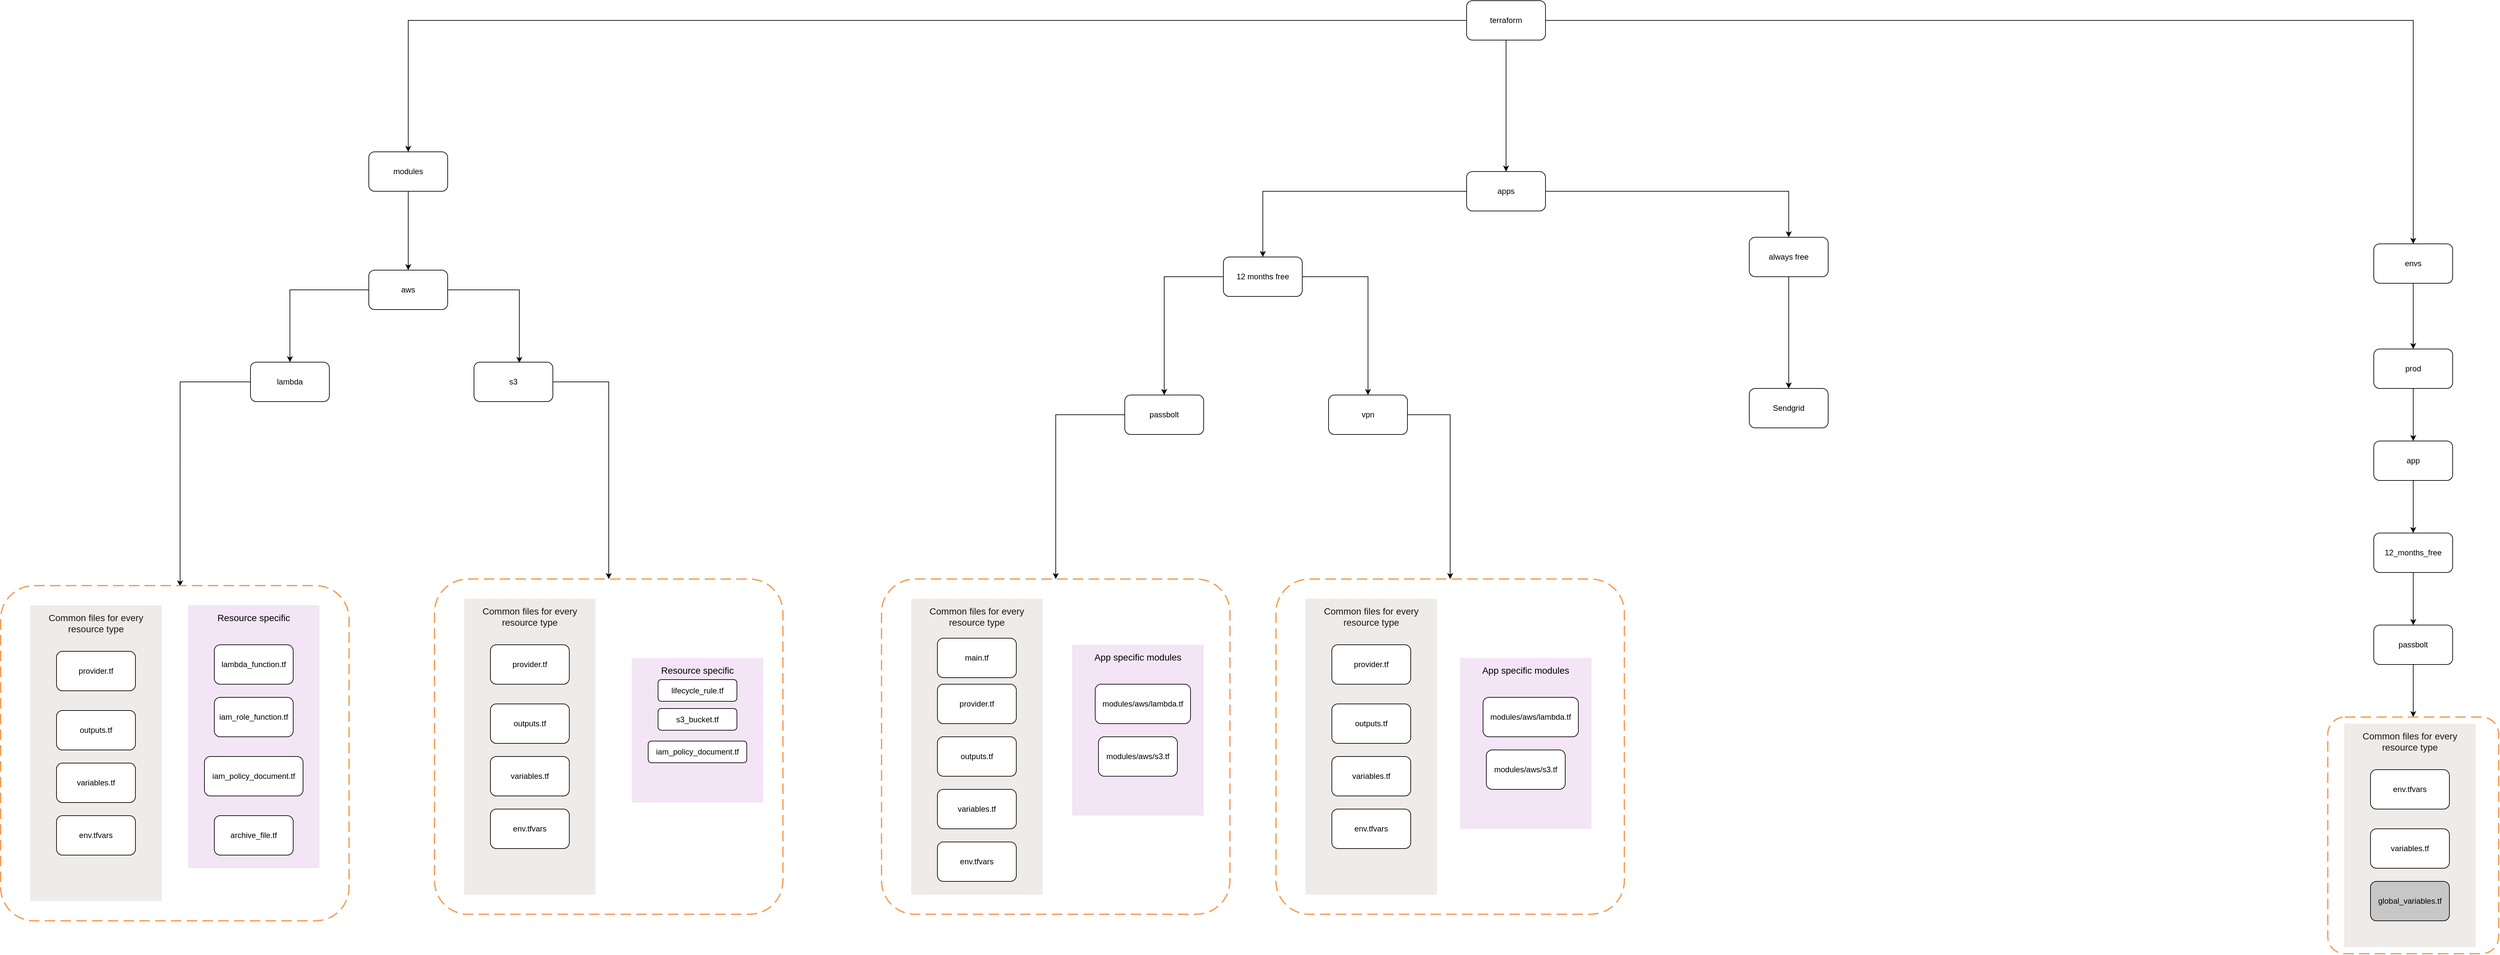 <mxfile version="23.1.5" type="device">
  <diagram name="Page-1" id="FnG8-0deIiRr8l6QQMx9">
    <mxGraphModel dx="3624" dy="1899" grid="1" gridSize="10" guides="1" tooltips="1" connect="1" arrows="1" fold="1" page="1" pageScale="1" pageWidth="850" pageHeight="1100" math="0" shadow="0">
      <root>
        <mxCell id="0" />
        <mxCell id="1" parent="0" />
        <mxCell id="Uurb_FAPzoqdF-IuGrbQ-3" value="" style="edgeStyle=orthogonalEdgeStyle;rounded=0;orthogonalLoop=1;jettySize=auto;html=1;exitX=0.5;exitY=1;exitDx=0;exitDy=0;" parent="1" source="Uurb_FAPzoqdF-IuGrbQ-1" target="Uurb_FAPzoqdF-IuGrbQ-2" edge="1">
          <mxGeometry relative="1" as="geometry" />
        </mxCell>
        <mxCell id="Uurb_FAPzoqdF-IuGrbQ-1" value="envs" style="rounded=1;whiteSpace=wrap;html=1;" parent="1" vertex="1">
          <mxGeometry x="1820" y="150" width="120" height="60" as="geometry" />
        </mxCell>
        <mxCell id="JysFIHqqkR7NagjXsvl2-91" value="" style="edgeStyle=orthogonalEdgeStyle;rounded=0;orthogonalLoop=1;jettySize=auto;html=1;" edge="1" parent="1" source="Uurb_FAPzoqdF-IuGrbQ-2" target="JysFIHqqkR7NagjXsvl2-90">
          <mxGeometry relative="1" as="geometry" />
        </mxCell>
        <mxCell id="Uurb_FAPzoqdF-IuGrbQ-2" value="prod" style="whiteSpace=wrap;html=1;rounded=1;" parent="1" vertex="1">
          <mxGeometry x="1820" y="310" width="120" height="60" as="geometry" />
        </mxCell>
        <mxCell id="Uurb_FAPzoqdF-IuGrbQ-7" style="edgeStyle=orthogonalEdgeStyle;rounded=0;orthogonalLoop=1;jettySize=auto;html=1;" parent="1" source="Uurb_FAPzoqdF-IuGrbQ-6" target="Uurb_FAPzoqdF-IuGrbQ-1" edge="1">
          <mxGeometry relative="1" as="geometry" />
        </mxCell>
        <mxCell id="Uurb_FAPzoqdF-IuGrbQ-9" style="edgeStyle=orthogonalEdgeStyle;rounded=0;orthogonalLoop=1;jettySize=auto;html=1;" parent="1" source="Uurb_FAPzoqdF-IuGrbQ-6" target="Uurb_FAPzoqdF-IuGrbQ-8" edge="1">
          <mxGeometry relative="1" as="geometry" />
        </mxCell>
        <mxCell id="Uurb_FAPzoqdF-IuGrbQ-11" style="edgeStyle=orthogonalEdgeStyle;rounded=0;orthogonalLoop=1;jettySize=auto;html=1;exitX=0.5;exitY=1;exitDx=0;exitDy=0;" parent="1" source="Uurb_FAPzoqdF-IuGrbQ-6" target="Uurb_FAPzoqdF-IuGrbQ-10" edge="1">
          <mxGeometry relative="1" as="geometry" />
        </mxCell>
        <mxCell id="Uurb_FAPzoqdF-IuGrbQ-6" value="terraform" style="rounded=1;whiteSpace=wrap;html=1;" parent="1" vertex="1">
          <mxGeometry x="440" y="-220" width="120" height="60" as="geometry" />
        </mxCell>
        <mxCell id="Uurb_FAPzoqdF-IuGrbQ-21" style="edgeStyle=orthogonalEdgeStyle;rounded=0;orthogonalLoop=1;jettySize=auto;html=1;" parent="1" source="Uurb_FAPzoqdF-IuGrbQ-8" target="Uurb_FAPzoqdF-IuGrbQ-20" edge="1">
          <mxGeometry relative="1" as="geometry" />
        </mxCell>
        <mxCell id="Uurb_FAPzoqdF-IuGrbQ-8" value="modules" style="rounded=1;whiteSpace=wrap;html=1;" parent="1" vertex="1">
          <mxGeometry x="-1230" y="10" width="120" height="60" as="geometry" />
        </mxCell>
        <mxCell id="Uurb_FAPzoqdF-IuGrbQ-13" style="edgeStyle=orthogonalEdgeStyle;rounded=0;orthogonalLoop=1;jettySize=auto;html=1;" parent="1" source="Uurb_FAPzoqdF-IuGrbQ-10" target="Uurb_FAPzoqdF-IuGrbQ-12" edge="1">
          <mxGeometry relative="1" as="geometry" />
        </mxCell>
        <mxCell id="Uurb_FAPzoqdF-IuGrbQ-15" style="edgeStyle=orthogonalEdgeStyle;rounded=0;orthogonalLoop=1;jettySize=auto;html=1;" parent="1" source="Uurb_FAPzoqdF-IuGrbQ-10" target="Uurb_FAPzoqdF-IuGrbQ-14" edge="1">
          <mxGeometry relative="1" as="geometry" />
        </mxCell>
        <mxCell id="Uurb_FAPzoqdF-IuGrbQ-10" value="apps" style="rounded=1;whiteSpace=wrap;html=1;" parent="1" vertex="1">
          <mxGeometry x="440" y="40" width="120" height="60" as="geometry" />
        </mxCell>
        <mxCell id="Uurb_FAPzoqdF-IuGrbQ-17" style="edgeStyle=orthogonalEdgeStyle;rounded=0;orthogonalLoop=1;jettySize=auto;html=1;" parent="1" source="Uurb_FAPzoqdF-IuGrbQ-12" target="Uurb_FAPzoqdF-IuGrbQ-16" edge="1">
          <mxGeometry relative="1" as="geometry" />
        </mxCell>
        <mxCell id="Uurb_FAPzoqdF-IuGrbQ-19" style="edgeStyle=orthogonalEdgeStyle;rounded=0;orthogonalLoop=1;jettySize=auto;html=1;exitX=1;exitY=0.5;exitDx=0;exitDy=0;" parent="1" source="Uurb_FAPzoqdF-IuGrbQ-12" target="Uurb_FAPzoqdF-IuGrbQ-18" edge="1">
          <mxGeometry relative="1" as="geometry" />
        </mxCell>
        <mxCell id="Uurb_FAPzoqdF-IuGrbQ-12" value="12 months free" style="rounded=1;whiteSpace=wrap;html=1;" parent="1" vertex="1">
          <mxGeometry x="70" y="170" width="120" height="60" as="geometry" />
        </mxCell>
        <mxCell id="JysFIHqqkR7NagjXsvl2-77" style="edgeStyle=orthogonalEdgeStyle;rounded=0;orthogonalLoop=1;jettySize=auto;html=1;entryX=0.5;entryY=0;entryDx=0;entryDy=0;" edge="1" parent="1" source="Uurb_FAPzoqdF-IuGrbQ-14" target="JysFIHqqkR7NagjXsvl2-74">
          <mxGeometry relative="1" as="geometry" />
        </mxCell>
        <mxCell id="Uurb_FAPzoqdF-IuGrbQ-14" value="always free" style="rounded=1;whiteSpace=wrap;html=1;" parent="1" vertex="1">
          <mxGeometry x="870" y="140" width="120" height="60" as="geometry" />
        </mxCell>
        <mxCell id="JysFIHqqkR7NagjXsvl2-63" style="edgeStyle=orthogonalEdgeStyle;rounded=0;orthogonalLoop=1;jettySize=auto;html=1;entryX=0.5;entryY=0;entryDx=0;entryDy=0;exitX=0;exitY=0.5;exitDx=0;exitDy=0;" edge="1" parent="1" source="Uurb_FAPzoqdF-IuGrbQ-16" target="JysFIHqqkR7NagjXsvl2-42">
          <mxGeometry relative="1" as="geometry" />
        </mxCell>
        <mxCell id="Uurb_FAPzoqdF-IuGrbQ-16" value="passbolt" style="rounded=1;whiteSpace=wrap;html=1;" parent="1" vertex="1">
          <mxGeometry x="-80" y="380" width="120" height="60" as="geometry" />
        </mxCell>
        <mxCell id="JysFIHqqkR7NagjXsvl2-64" style="edgeStyle=orthogonalEdgeStyle;rounded=0;orthogonalLoop=1;jettySize=auto;html=1;entryX=0.5;entryY=0;entryDx=0;entryDy=0;exitX=1;exitY=0.5;exitDx=0;exitDy=0;" edge="1" parent="1" source="Uurb_FAPzoqdF-IuGrbQ-18" target="JysFIHqqkR7NagjXsvl2-56">
          <mxGeometry relative="1" as="geometry" />
        </mxCell>
        <mxCell id="Uurb_FAPzoqdF-IuGrbQ-18" value="vpn" style="rounded=1;whiteSpace=wrap;html=1;" parent="1" vertex="1">
          <mxGeometry x="230" y="380" width="120" height="60" as="geometry" />
        </mxCell>
        <mxCell id="Uurb_FAPzoqdF-IuGrbQ-23" style="edgeStyle=orthogonalEdgeStyle;rounded=0;orthogonalLoop=1;jettySize=auto;html=1;" parent="1" source="Uurb_FAPzoqdF-IuGrbQ-20" target="Uurb_FAPzoqdF-IuGrbQ-22" edge="1">
          <mxGeometry relative="1" as="geometry" />
        </mxCell>
        <mxCell id="Uurb_FAPzoqdF-IuGrbQ-25" style="edgeStyle=orthogonalEdgeStyle;rounded=0;orthogonalLoop=1;jettySize=auto;html=1;entryX=0.575;entryY=0.017;entryDx=0;entryDy=0;exitX=1;exitY=0.5;exitDx=0;exitDy=0;entryPerimeter=0;" parent="1" source="Uurb_FAPzoqdF-IuGrbQ-20" target="Uurb_FAPzoqdF-IuGrbQ-24" edge="1">
          <mxGeometry relative="1" as="geometry">
            <mxPoint x="-507.5" y="170" as="sourcePoint" />
            <mxPoint x="-462.5" y="270" as="targetPoint" />
          </mxGeometry>
        </mxCell>
        <mxCell id="Uurb_FAPzoqdF-IuGrbQ-20" value="aws" style="rounded=1;whiteSpace=wrap;html=1;" parent="1" vertex="1">
          <mxGeometry x="-1230" y="190" width="120" height="60" as="geometry" />
        </mxCell>
        <mxCell id="JysFIHqqkR7NagjXsvl2-17" style="edgeStyle=orthogonalEdgeStyle;rounded=0;orthogonalLoop=1;jettySize=auto;html=1;entryX=0.515;entryY=0.002;entryDx=0;entryDy=0;exitX=0;exitY=0.5;exitDx=0;exitDy=0;entryPerimeter=0;" edge="1" parent="1" source="Uurb_FAPzoqdF-IuGrbQ-22" target="JysFIHqqkR7NagjXsvl2-12">
          <mxGeometry relative="1" as="geometry">
            <mxPoint x="-854.941" y="300" as="sourcePoint" />
            <mxPoint x="-1080" y="460" as="targetPoint" />
          </mxGeometry>
        </mxCell>
        <mxCell id="Uurb_FAPzoqdF-IuGrbQ-22" value="lambda" style="rounded=1;whiteSpace=wrap;html=1;" parent="1" vertex="1">
          <mxGeometry x="-1410" y="330" width="120" height="60" as="geometry" />
        </mxCell>
        <mxCell id="JysFIHqqkR7NagjXsvl2-34" style="edgeStyle=orthogonalEdgeStyle;rounded=0;orthogonalLoop=1;jettySize=auto;html=1;entryX=0.5;entryY=0;entryDx=0;entryDy=0;exitX=1;exitY=0.5;exitDx=0;exitDy=0;" edge="1" parent="1" source="Uurb_FAPzoqdF-IuGrbQ-24" target="JysFIHqqkR7NagjXsvl2-25">
          <mxGeometry relative="1" as="geometry" />
        </mxCell>
        <mxCell id="Uurb_FAPzoqdF-IuGrbQ-24" value="s3" style="rounded=1;whiteSpace=wrap;html=1;" parent="1" vertex="1">
          <mxGeometry x="-1070" y="330" width="120" height="60" as="geometry" />
        </mxCell>
        <mxCell id="JysFIHqqkR7NagjXsvl2-16" value="" style="group" vertex="1" connectable="0" parent="1">
          <mxGeometry x="-1790" y="670" width="530" height="510" as="geometry" />
        </mxCell>
        <mxCell id="JysFIHqqkR7NagjXsvl2-5" value="" style="group" vertex="1" connectable="0" parent="JysFIHqqkR7NagjXsvl2-16">
          <mxGeometry x="45" y="30" width="200" height="450" as="geometry" />
        </mxCell>
        <mxCell id="JysFIHqqkR7NagjXsvl2-4" value="&lt;font style=&quot;font-size: 14px;&quot; color=&quot;#171717&quot;&gt;Common files for every resource type&lt;/font&gt;" style="sketch=0;points=[[0,0,0],[0.25,0,0],[0.5,0,0],[0.75,0,0],[1,0,0],[1,0.25,0],[1,0.5,0],[1,0.75,0],[1,1,0],[0.75,1,0],[0.5,1,0],[0.25,1,0],[0,1,0],[0,0.75,0],[0,0.5,0],[0,0.25,0]];rounded=1;absoluteArcSize=1;arcSize=2;html=1;strokeColor=none;gradientColor=none;shadow=0;dashed=0;fontSize=12;fontColor=#9E9E9E;align=center;verticalAlign=top;spacing=10;spacingTop=-4;whiteSpace=wrap;fillColor=#EFEBE9;" vertex="1" parent="JysFIHqqkR7NagjXsvl2-5">
          <mxGeometry width="200" height="450" as="geometry" />
        </mxCell>
        <mxCell id="Uurb_FAPzoqdF-IuGrbQ-26" value="outputs.tf" style="rounded=1;whiteSpace=wrap;html=1;" parent="JysFIHqqkR7NagjXsvl2-5" vertex="1">
          <mxGeometry x="40" y="160" width="120" height="60" as="geometry" />
        </mxCell>
        <mxCell id="Uurb_FAPzoqdF-IuGrbQ-27" value="provider.tf" style="whiteSpace=wrap;html=1;rounded=1;" parent="JysFIHqqkR7NagjXsvl2-5" vertex="1">
          <mxGeometry x="40" y="70" width="120" height="60" as="geometry" />
        </mxCell>
        <mxCell id="Uurb_FAPzoqdF-IuGrbQ-29" value="variables.tf" style="whiteSpace=wrap;html=1;rounded=1;" parent="JysFIHqqkR7NagjXsvl2-5" vertex="1">
          <mxGeometry x="40" y="240" width="120" height="60" as="geometry" />
        </mxCell>
        <mxCell id="Uurb_FAPzoqdF-IuGrbQ-31" value="env.tfvars" style="whiteSpace=wrap;html=1;rounded=1;" parent="JysFIHqqkR7NagjXsvl2-5" vertex="1">
          <mxGeometry x="40" y="320" width="120" height="60" as="geometry" />
        </mxCell>
        <mxCell id="JysFIHqqkR7NagjXsvl2-12" value="" style="rounded=1;arcSize=10;dashed=1;strokeColor=#F59D56;fillColor=none;gradientColor=none;dashPattern=8 4;strokeWidth=2;" vertex="1" parent="JysFIHqqkR7NagjXsvl2-16">
          <mxGeometry width="530" height="510" as="geometry" />
        </mxCell>
        <mxCell id="JysFIHqqkR7NagjXsvl2-13" value="" style="group" vertex="1" connectable="0" parent="JysFIHqqkR7NagjXsvl2-16">
          <mxGeometry x="285" y="30" width="200" height="400" as="geometry" />
        </mxCell>
        <mxCell id="JysFIHqqkR7NagjXsvl2-11" value="&lt;font color=&quot;#000000&quot; style=&quot;font-size: 14px;&quot;&gt;Resource specific&lt;/font&gt;" style="sketch=0;points=[[0,0,0],[0.25,0,0],[0.5,0,0],[0.75,0,0],[1,0,0],[1,0.25,0],[1,0.5,0],[1,0.75,0],[1,1,0],[0.75,1,0],[0.5,1,0],[0.25,1,0],[0,1,0],[0,0.75,0],[0,0.5,0],[0,0.25,0]];rounded=1;absoluteArcSize=1;arcSize=2;html=1;strokeColor=none;gradientColor=none;shadow=0;dashed=0;fontSize=12;fontColor=#9E9E9E;align=center;verticalAlign=top;spacing=10;spacingTop=-4;whiteSpace=wrap;fillColor=#F3E5F5;" vertex="1" parent="JysFIHqqkR7NagjXsvl2-13">
          <mxGeometry width="200" height="400" as="geometry" />
        </mxCell>
        <mxCell id="JysFIHqqkR7NagjXsvl2-1" value="lambda_function.tf" style="rounded=1;whiteSpace=wrap;html=1;" vertex="1" parent="JysFIHqqkR7NagjXsvl2-13">
          <mxGeometry x="40" y="60" width="120" height="60" as="geometry" />
        </mxCell>
        <mxCell id="JysFIHqqkR7NagjXsvl2-2" value="iam_role_function.tf" style="whiteSpace=wrap;html=1;rounded=1;" vertex="1" parent="JysFIHqqkR7NagjXsvl2-13">
          <mxGeometry x="40" y="140" width="120" height="60" as="geometry" />
        </mxCell>
        <mxCell id="JysFIHqqkR7NagjXsvl2-6" value="iam_policy_document.tf" style="whiteSpace=wrap;html=1;rounded=1;" vertex="1" parent="JysFIHqqkR7NagjXsvl2-13">
          <mxGeometry x="25" y="230" width="150" height="60" as="geometry" />
        </mxCell>
        <mxCell id="JysFIHqqkR7NagjXsvl2-8" value="archive_file.tf" style="whiteSpace=wrap;html=1;rounded=1;" vertex="1" parent="JysFIHqqkR7NagjXsvl2-13">
          <mxGeometry x="40" y="320" width="120" height="60" as="geometry" />
        </mxCell>
        <mxCell id="JysFIHqqkR7NagjXsvl2-18" value="" style="group" vertex="1" connectable="0" parent="1">
          <mxGeometry x="-1130" y="660" width="530" height="510" as="geometry" />
        </mxCell>
        <mxCell id="JysFIHqqkR7NagjXsvl2-19" value="" style="group" vertex="1" connectable="0" parent="JysFIHqqkR7NagjXsvl2-18">
          <mxGeometry x="45" y="30" width="200" height="450" as="geometry" />
        </mxCell>
        <mxCell id="JysFIHqqkR7NagjXsvl2-20" value="&lt;font style=&quot;font-size: 14px;&quot; color=&quot;#171717&quot;&gt;Common files for every resource type&lt;/font&gt;" style="sketch=0;points=[[0,0,0],[0.25,0,0],[0.5,0,0],[0.75,0,0],[1,0,0],[1,0.25,0],[1,0.5,0],[1,0.75,0],[1,1,0],[0.75,1,0],[0.5,1,0],[0.25,1,0],[0,1,0],[0,0.75,0],[0,0.5,0],[0,0.25,0]];rounded=1;absoluteArcSize=1;arcSize=2;html=1;strokeColor=none;gradientColor=none;shadow=0;dashed=0;fontSize=12;fontColor=#9E9E9E;align=center;verticalAlign=top;spacing=10;spacingTop=-4;whiteSpace=wrap;fillColor=#EFEBE9;" vertex="1" parent="JysFIHqqkR7NagjXsvl2-19">
          <mxGeometry width="200" height="450" as="geometry" />
        </mxCell>
        <mxCell id="JysFIHqqkR7NagjXsvl2-21" value="outputs.tf" style="rounded=1;whiteSpace=wrap;html=1;" vertex="1" parent="JysFIHqqkR7NagjXsvl2-19">
          <mxGeometry x="40" y="160" width="120" height="60" as="geometry" />
        </mxCell>
        <mxCell id="JysFIHqqkR7NagjXsvl2-22" value="provider.tf" style="whiteSpace=wrap;html=1;rounded=1;" vertex="1" parent="JysFIHqqkR7NagjXsvl2-19">
          <mxGeometry x="40" y="70" width="120" height="60" as="geometry" />
        </mxCell>
        <mxCell id="JysFIHqqkR7NagjXsvl2-23" value="variables.tf" style="whiteSpace=wrap;html=1;rounded=1;" vertex="1" parent="JysFIHqqkR7NagjXsvl2-19">
          <mxGeometry x="40" y="240" width="120" height="60" as="geometry" />
        </mxCell>
        <mxCell id="JysFIHqqkR7NagjXsvl2-24" value="env.tfvars" style="whiteSpace=wrap;html=1;rounded=1;" vertex="1" parent="JysFIHqqkR7NagjXsvl2-19">
          <mxGeometry x="40" y="320" width="120" height="60" as="geometry" />
        </mxCell>
        <mxCell id="JysFIHqqkR7NagjXsvl2-25" value="" style="rounded=1;arcSize=10;dashed=1;strokeColor=#F59D56;fillColor=none;gradientColor=none;dashPattern=8 4;strokeWidth=2;" vertex="1" parent="JysFIHqqkR7NagjXsvl2-18">
          <mxGeometry width="530" height="510" as="geometry" />
        </mxCell>
        <mxCell id="JysFIHqqkR7NagjXsvl2-68" value="" style="group" vertex="1" connectable="0" parent="JysFIHqqkR7NagjXsvl2-18">
          <mxGeometry x="300" y="120" width="200" height="220" as="geometry" />
        </mxCell>
        <mxCell id="JysFIHqqkR7NagjXsvl2-27" value="&lt;font color=&quot;#000000&quot; style=&quot;font-size: 14px;&quot;&gt;Resource specific&lt;/font&gt;" style="sketch=0;points=[[0,0,0],[0.25,0,0],[0.5,0,0],[0.75,0,0],[1,0,0],[1,0.25,0],[1,0.5,0],[1,0.75,0],[1,1,0],[0.75,1,0],[0.5,1,0],[0.25,1,0],[0,1,0],[0,0.75,0],[0,0.5,0],[0,0.25,0]];rounded=1;absoluteArcSize=1;arcSize=2;html=1;strokeColor=none;gradientColor=none;shadow=0;dashed=0;fontSize=12;fontColor=#9E9E9E;align=center;verticalAlign=top;spacing=10;spacingTop=-4;whiteSpace=wrap;fillColor=#F3E5F5;" vertex="1" parent="JysFIHqqkR7NagjXsvl2-68">
          <mxGeometry width="200" height="220" as="geometry" />
        </mxCell>
        <mxCell id="JysFIHqqkR7NagjXsvl2-28" value="lifecycle_rule.tf" style="rounded=1;whiteSpace=wrap;html=1;" vertex="1" parent="JysFIHqqkR7NagjXsvl2-68">
          <mxGeometry x="40" y="33" width="120" height="33" as="geometry" />
        </mxCell>
        <mxCell id="JysFIHqqkR7NagjXsvl2-29" value="s3_bucket.tf" style="whiteSpace=wrap;html=1;rounded=1;" vertex="1" parent="JysFIHqqkR7NagjXsvl2-68">
          <mxGeometry x="40" y="77" width="120" height="33" as="geometry" />
        </mxCell>
        <mxCell id="JysFIHqqkR7NagjXsvl2-30" value="iam_policy_document.tf" style="whiteSpace=wrap;html=1;rounded=1;" vertex="1" parent="JysFIHqqkR7NagjXsvl2-68">
          <mxGeometry x="25" y="126.5" width="150" height="33" as="geometry" />
        </mxCell>
        <mxCell id="JysFIHqqkR7NagjXsvl2-49" value="" style="group" vertex="1" connectable="0" parent="1">
          <mxGeometry x="150" y="660" width="530" height="510" as="geometry" />
        </mxCell>
        <mxCell id="JysFIHqqkR7NagjXsvl2-50" value="" style="group" vertex="1" connectable="0" parent="JysFIHqqkR7NagjXsvl2-49">
          <mxGeometry x="45" y="30" width="200" height="450" as="geometry" />
        </mxCell>
        <mxCell id="JysFIHqqkR7NagjXsvl2-51" value="&lt;font style=&quot;font-size: 14px;&quot; color=&quot;#171717&quot;&gt;Common files for every resource type&lt;/font&gt;" style="sketch=0;points=[[0,0,0],[0.25,0,0],[0.5,0,0],[0.75,0,0],[1,0,0],[1,0.25,0],[1,0.5,0],[1,0.75,0],[1,1,0],[0.75,1,0],[0.5,1,0],[0.25,1,0],[0,1,0],[0,0.75,0],[0,0.5,0],[0,0.25,0]];rounded=1;absoluteArcSize=1;arcSize=2;html=1;strokeColor=none;gradientColor=none;shadow=0;dashed=0;fontSize=12;fontColor=#9E9E9E;align=center;verticalAlign=top;spacing=10;spacingTop=-4;whiteSpace=wrap;fillColor=#EFEBE9;" vertex="1" parent="JysFIHqqkR7NagjXsvl2-50">
          <mxGeometry width="200" height="450" as="geometry" />
        </mxCell>
        <mxCell id="JysFIHqqkR7NagjXsvl2-52" value="outputs.tf" style="rounded=1;whiteSpace=wrap;html=1;" vertex="1" parent="JysFIHqqkR7NagjXsvl2-50">
          <mxGeometry x="40" y="160" width="120" height="60" as="geometry" />
        </mxCell>
        <mxCell id="JysFIHqqkR7NagjXsvl2-53" value="provider.tf" style="whiteSpace=wrap;html=1;rounded=1;" vertex="1" parent="JysFIHqqkR7NagjXsvl2-50">
          <mxGeometry x="40" y="70" width="120" height="60" as="geometry" />
        </mxCell>
        <mxCell id="JysFIHqqkR7NagjXsvl2-54" value="variables.tf" style="whiteSpace=wrap;html=1;rounded=1;" vertex="1" parent="JysFIHqqkR7NagjXsvl2-50">
          <mxGeometry x="40" y="240" width="120" height="60" as="geometry" />
        </mxCell>
        <mxCell id="JysFIHqqkR7NagjXsvl2-55" value="env.tfvars" style="whiteSpace=wrap;html=1;rounded=1;" vertex="1" parent="JysFIHqqkR7NagjXsvl2-50">
          <mxGeometry x="40" y="320" width="120" height="60" as="geometry" />
        </mxCell>
        <mxCell id="JysFIHqqkR7NagjXsvl2-56" value="" style="rounded=1;arcSize=10;dashed=1;strokeColor=#F59D56;fillColor=none;gradientColor=none;dashPattern=8 4;strokeWidth=2;" vertex="1" parent="JysFIHqqkR7NagjXsvl2-49">
          <mxGeometry width="530" height="510" as="geometry" />
        </mxCell>
        <mxCell id="JysFIHqqkR7NagjXsvl2-70" value="" style="group" vertex="1" connectable="0" parent="JysFIHqqkR7NagjXsvl2-49">
          <mxGeometry x="280" y="120" width="200" height="260" as="geometry" />
        </mxCell>
        <mxCell id="JysFIHqqkR7NagjXsvl2-71" value="&lt;font color=&quot;#000000&quot; style=&quot;font-size: 14px;&quot;&gt;App specific modules&lt;/font&gt;" style="sketch=0;points=[[0,0,0],[0.25,0,0],[0.5,0,0],[0.75,0,0],[1,0,0],[1,0.25,0],[1,0.5,0],[1,0.75,0],[1,1,0],[0.75,1,0],[0.5,1,0],[0.25,1,0],[0,1,0],[0,0.75,0],[0,0.5,0],[0,0.25,0]];rounded=1;absoluteArcSize=1;arcSize=2;html=1;strokeColor=none;gradientColor=none;shadow=0;dashed=0;fontSize=12;fontColor=#9E9E9E;align=center;verticalAlign=top;spacing=10;spacingTop=-4;whiteSpace=wrap;fillColor=#F3E5F5;movable=1;resizable=1;rotatable=1;deletable=1;editable=1;locked=0;connectable=1;container=0;" vertex="1" parent="JysFIHqqkR7NagjXsvl2-70">
          <mxGeometry width="200" height="260" as="geometry" />
        </mxCell>
        <mxCell id="JysFIHqqkR7NagjXsvl2-72" value="modules/aws/lambda.tf" style="rounded=1;whiteSpace=wrap;html=1;movable=1;resizable=1;rotatable=1;deletable=1;editable=1;locked=0;connectable=1;container=0;" vertex="1" parent="JysFIHqqkR7NagjXsvl2-70">
          <mxGeometry x="35" y="60" width="145" height="60" as="geometry" />
        </mxCell>
        <mxCell id="JysFIHqqkR7NagjXsvl2-73" value="modules/aws/s3.tf" style="whiteSpace=wrap;html=1;rounded=1;movable=1;resizable=1;rotatable=1;deletable=1;editable=1;locked=0;connectable=1;container=0;" vertex="1" parent="JysFIHqqkR7NagjXsvl2-70">
          <mxGeometry x="40" y="140" width="120" height="60" as="geometry" />
        </mxCell>
        <mxCell id="JysFIHqqkR7NagjXsvl2-42" value="" style="rounded=1;arcSize=10;dashed=1;strokeColor=#F59D56;fillColor=none;gradientColor=none;dashPattern=8 4;strokeWidth=2;movable=1;resizable=1;rotatable=1;deletable=1;editable=1;locked=0;connectable=1;container=0;" vertex="1" parent="1">
          <mxGeometry x="-450" y="660" width="530" height="510" as="geometry" />
        </mxCell>
        <mxCell id="JysFIHqqkR7NagjXsvl2-37" value="&lt;font style=&quot;font-size: 14px;&quot; color=&quot;#171717&quot;&gt;Common files for every resource type&lt;/font&gt;" style="sketch=0;points=[[0,0,0],[0.25,0,0],[0.5,0,0],[0.75,0,0],[1,0,0],[1,0.25,0],[1,0.5,0],[1,0.75,0],[1,1,0],[0.75,1,0],[0.5,1,0],[0.25,1,0],[0,1,0],[0,0.75,0],[0,0.5,0],[0,0.25,0]];rounded=1;absoluteArcSize=1;arcSize=2;html=1;strokeColor=none;gradientColor=none;shadow=0;dashed=0;fontSize=12;fontColor=#9E9E9E;align=center;verticalAlign=top;spacing=10;spacingTop=-4;whiteSpace=wrap;fillColor=#EFEBE9;movable=1;resizable=1;rotatable=1;deletable=1;editable=1;locked=0;connectable=1;container=0;" vertex="1" parent="1">
          <mxGeometry x="-405" y="690" width="200" height="450" as="geometry" />
        </mxCell>
        <mxCell id="JysFIHqqkR7NagjXsvl2-38" value="outputs.tf" style="rounded=1;whiteSpace=wrap;html=1;movable=1;resizable=1;rotatable=1;deletable=1;editable=1;locked=0;connectable=1;container=0;" vertex="1" parent="1">
          <mxGeometry x="-365" y="900" width="120" height="60" as="geometry" />
        </mxCell>
        <mxCell id="JysFIHqqkR7NagjXsvl2-39" value="provider.tf" style="whiteSpace=wrap;html=1;rounded=1;movable=1;resizable=1;rotatable=1;deletable=1;editable=1;locked=0;connectable=1;container=0;" vertex="1" parent="1">
          <mxGeometry x="-365" y="820" width="120" height="60" as="geometry" />
        </mxCell>
        <mxCell id="JysFIHqqkR7NagjXsvl2-40" value="variables.tf" style="whiteSpace=wrap;html=1;rounded=1;movable=1;resizable=1;rotatable=1;deletable=1;editable=1;locked=0;connectable=1;container=0;" vertex="1" parent="1">
          <mxGeometry x="-365" y="980" width="120" height="60" as="geometry" />
        </mxCell>
        <mxCell id="JysFIHqqkR7NagjXsvl2-41" value="env.tfvars" style="whiteSpace=wrap;html=1;rounded=1;movable=1;resizable=1;rotatable=1;deletable=1;editable=1;locked=0;connectable=1;container=0;" vertex="1" parent="1">
          <mxGeometry x="-365" y="1060" width="120" height="60" as="geometry" />
        </mxCell>
        <mxCell id="JysFIHqqkR7NagjXsvl2-65" value="main.tf" style="whiteSpace=wrap;html=1;rounded=1;movable=1;resizable=1;rotatable=1;deletable=1;editable=1;locked=0;connectable=1;container=0;" vertex="1" parent="1">
          <mxGeometry x="-365" y="750" width="120" height="60" as="geometry" />
        </mxCell>
        <mxCell id="JysFIHqqkR7NagjXsvl2-69" value="" style="group" vertex="1" connectable="0" parent="1">
          <mxGeometry x="-160" y="760" width="200" height="260" as="geometry" />
        </mxCell>
        <mxCell id="JysFIHqqkR7NagjXsvl2-44" value="&lt;font color=&quot;#000000&quot; style=&quot;font-size: 14px;&quot;&gt;App specific modules&lt;/font&gt;" style="sketch=0;points=[[0,0,0],[0.25,0,0],[0.5,0,0],[0.75,0,0],[1,0,0],[1,0.25,0],[1,0.5,0],[1,0.75,0],[1,1,0],[0.75,1,0],[0.5,1,0],[0.25,1,0],[0,1,0],[0,0.75,0],[0,0.5,0],[0,0.25,0]];rounded=1;absoluteArcSize=1;arcSize=2;html=1;strokeColor=none;gradientColor=none;shadow=0;dashed=0;fontSize=12;fontColor=#9E9E9E;align=center;verticalAlign=top;spacing=10;spacingTop=-4;whiteSpace=wrap;fillColor=#F3E5F5;movable=1;resizable=1;rotatable=1;deletable=1;editable=1;locked=0;connectable=1;container=0;" vertex="1" parent="JysFIHqqkR7NagjXsvl2-69">
          <mxGeometry width="200" height="260" as="geometry" />
        </mxCell>
        <mxCell id="JysFIHqqkR7NagjXsvl2-45" value="modules/aws/lambda.tf" style="rounded=1;whiteSpace=wrap;html=1;movable=1;resizable=1;rotatable=1;deletable=1;editable=1;locked=0;connectable=1;container=0;" vertex="1" parent="JysFIHqqkR7NagjXsvl2-69">
          <mxGeometry x="35" y="60" width="145" height="60" as="geometry" />
        </mxCell>
        <mxCell id="JysFIHqqkR7NagjXsvl2-46" value="modules/aws/s3.tf" style="whiteSpace=wrap;html=1;rounded=1;movable=1;resizable=1;rotatable=1;deletable=1;editable=1;locked=0;connectable=1;container=0;" vertex="1" parent="JysFIHqqkR7NagjXsvl2-69">
          <mxGeometry x="40" y="140" width="120" height="60" as="geometry" />
        </mxCell>
        <mxCell id="JysFIHqqkR7NagjXsvl2-74" value="Sendgrid" style="rounded=1;whiteSpace=wrap;html=1;" vertex="1" parent="1">
          <mxGeometry x="870" y="370" width="120" height="60" as="geometry" />
        </mxCell>
        <mxCell id="JysFIHqqkR7NagjXsvl2-93" value="" style="edgeStyle=orthogonalEdgeStyle;rounded=0;orthogonalLoop=1;jettySize=auto;html=1;" edge="1" parent="1" source="JysFIHqqkR7NagjXsvl2-90" target="JysFIHqqkR7NagjXsvl2-92">
          <mxGeometry relative="1" as="geometry" />
        </mxCell>
        <mxCell id="JysFIHqqkR7NagjXsvl2-90" value="app" style="whiteSpace=wrap;html=1;rounded=1;" vertex="1" parent="1">
          <mxGeometry x="1820" y="450" width="120" height="60" as="geometry" />
        </mxCell>
        <mxCell id="JysFIHqqkR7NagjXsvl2-95" value="" style="edgeStyle=orthogonalEdgeStyle;rounded=0;orthogonalLoop=1;jettySize=auto;html=1;" edge="1" parent="1" source="JysFIHqqkR7NagjXsvl2-92" target="JysFIHqqkR7NagjXsvl2-94">
          <mxGeometry relative="1" as="geometry" />
        </mxCell>
        <mxCell id="JysFIHqqkR7NagjXsvl2-92" value="12_months_free" style="whiteSpace=wrap;html=1;rounded=1;" vertex="1" parent="1">
          <mxGeometry x="1820" y="590" width="120" height="60" as="geometry" />
        </mxCell>
        <mxCell id="JysFIHqqkR7NagjXsvl2-98" style="edgeStyle=orthogonalEdgeStyle;rounded=0;orthogonalLoop=1;jettySize=auto;html=1;entryX=0.5;entryY=0;entryDx=0;entryDy=0;" edge="1" parent="1" source="JysFIHqqkR7NagjXsvl2-94" target="JysFIHqqkR7NagjXsvl2-85">
          <mxGeometry relative="1" as="geometry" />
        </mxCell>
        <mxCell id="JysFIHqqkR7NagjXsvl2-94" value="passbolt" style="whiteSpace=wrap;html=1;rounded=1;" vertex="1" parent="1">
          <mxGeometry x="1820" y="730" width="120" height="60" as="geometry" />
        </mxCell>
        <mxCell id="JysFIHqqkR7NagjXsvl2-96" value="" style="group" vertex="1" connectable="0" parent="1">
          <mxGeometry x="1750" y="870" width="260" height="360" as="geometry" />
        </mxCell>
        <mxCell id="JysFIHqqkR7NagjXsvl2-85" value="" style="rounded=1;arcSize=10;dashed=1;strokeColor=#F59D56;fillColor=none;gradientColor=none;dashPattern=8 4;strokeWidth=2;container=0;" vertex="1" parent="JysFIHqqkR7NagjXsvl2-96">
          <mxGeometry width="260" height="360" as="geometry" />
        </mxCell>
        <mxCell id="JysFIHqqkR7NagjXsvl2-80" value="&lt;font style=&quot;font-size: 14px;&quot; color=&quot;#171717&quot;&gt;Common files for every resource type&lt;/font&gt;" style="sketch=0;points=[[0,0,0],[0.25,0,0],[0.5,0,0],[0.75,0,0],[1,0,0],[1,0.25,0],[1,0.5,0],[1,0.75,0],[1,1,0],[0.75,1,0],[0.5,1,0],[0.25,1,0],[0,1,0],[0,0.75,0],[0,0.5,0],[0,0.25,0]];rounded=1;absoluteArcSize=1;arcSize=2;html=1;strokeColor=none;gradientColor=none;shadow=0;dashed=0;fontSize=12;fontColor=#9E9E9E;align=center;verticalAlign=top;spacing=10;spacingTop=-4;whiteSpace=wrap;fillColor=#EFEBE9;container=0;" vertex="1" parent="JysFIHqqkR7NagjXsvl2-96">
          <mxGeometry x="25" y="10" width="200" height="340" as="geometry" />
        </mxCell>
        <mxCell id="JysFIHqqkR7NagjXsvl2-81" value="variables.tf" style="rounded=1;whiteSpace=wrap;html=1;container=0;" vertex="1" parent="JysFIHqqkR7NagjXsvl2-96">
          <mxGeometry x="65" y="170" width="120" height="60" as="geometry" />
        </mxCell>
        <mxCell id="JysFIHqqkR7NagjXsvl2-82" value="env.tfvars" style="whiteSpace=wrap;html=1;rounded=1;container=0;" vertex="1" parent="JysFIHqqkR7NagjXsvl2-96">
          <mxGeometry x="65" y="80" width="120" height="60" as="geometry" />
        </mxCell>
        <mxCell id="JysFIHqqkR7NagjXsvl2-83" value="global_variables.tf" style="whiteSpace=wrap;html=1;rounded=1;container=0;fillColor=#c7c7c7;" vertex="1" parent="JysFIHqqkR7NagjXsvl2-96">
          <mxGeometry x="65" y="250" width="120" height="60" as="geometry" />
        </mxCell>
      </root>
    </mxGraphModel>
  </diagram>
</mxfile>
